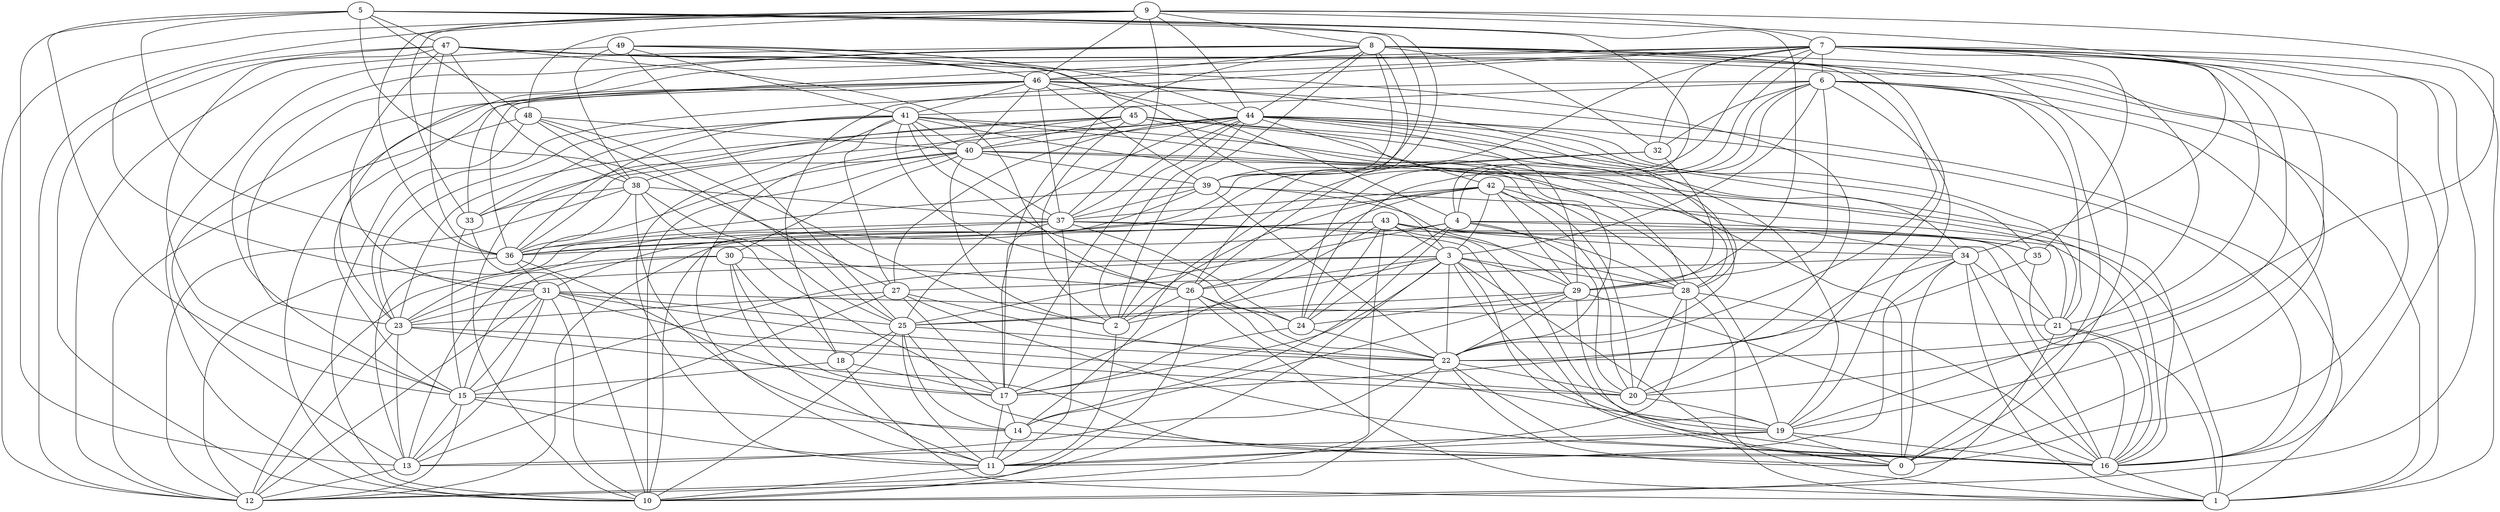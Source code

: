 digraph GG_graph {

subgraph G_graph {
edge [color = black]
"5" -> "4" [dir = none]
"5" -> "29" [dir = none]
"5" -> "26" [dir = none]
"5" -> "36" [dir = none]
"36" -> "17" [dir = none]
"35" -> "22" [dir = none]
"27" -> "16" [dir = none]
"27" -> "22" [dir = none]
"27" -> "17" [dir = none]
"22" -> "12" [dir = none]
"22" -> "20" [dir = none]
"22" -> "13" [dir = none]
"22" -> "16" [dir = none]
"34" -> "17" [dir = none]
"34" -> "0" [dir = none]
"34" -> "16" [dir = none]
"14" -> "11" [dir = none]
"9" -> "12" [dir = none]
"9" -> "7" [dir = none]
"9" -> "48" [dir = none]
"9" -> "37" [dir = none]
"9" -> "44" [dir = none]
"46" -> "15" [dir = none]
"46" -> "36" [dir = none]
"46" -> "1" [dir = none]
"46" -> "13" [dir = none]
"46" -> "41" [dir = none]
"46" -> "37" [dir = none]
"46" -> "28" [dir = none]
"37" -> "17" [dir = none]
"37" -> "24" [dir = none]
"37" -> "11" [dir = none]
"15" -> "11" [dir = none]
"15" -> "13" [dir = none]
"13" -> "12" [dir = none]
"40" -> "30" [dir = none]
"40" -> "39" [dir = none]
"40" -> "38" [dir = none]
"40" -> "13" [dir = none]
"40" -> "2" [dir = none]
"40" -> "21" [dir = none]
"17" -> "14" [dir = none]
"28" -> "1" [dir = none]
"41" -> "36" [dir = none]
"41" -> "24" [dir = none]
"41" -> "11" [dir = none]
"41" -> "0" [dir = none]
"41" -> "33" [dir = none]
"49" -> "46" [dir = none]
"49" -> "12" [dir = none]
"49" -> "38" [dir = none]
"42" -> "20" [dir = none]
"42" -> "16" [dir = none]
"42" -> "26" [dir = none]
"42" -> "2" [dir = none]
"42" -> "37" [dir = none]
"42" -> "28" [dir = none]
"42" -> "36" [dir = none]
"7" -> "39" [dir = none]
"7" -> "35" [dir = none]
"7" -> "6" [dir = none]
"7" -> "32" [dir = none]
"4" -> "28" [dir = none]
"4" -> "16" [dir = none]
"4" -> "24" [dir = none]
"4" -> "20" [dir = none]
"4" -> "14" [dir = none]
"24" -> "22" [dir = none]
"38" -> "25" [dir = none]
"38" -> "12" [dir = none]
"38" -> "33" [dir = none]
"8" -> "32" [dir = none]
"8" -> "23" [dir = none]
"8" -> "2" [dir = none]
"8" -> "19" [dir = none]
"8" -> "17" [dir = none]
"8" -> "0" [dir = none]
"8" -> "15" [dir = none]
"43" -> "21" [dir = none]
"43" -> "28" [dir = none]
"43" -> "31" [dir = none]
"43" -> "12" [dir = none]
"43" -> "3" [dir = none]
"43" -> "10" [dir = none]
"43" -> "19" [dir = none]
"43" -> "35" [dir = none]
"23" -> "16" [dir = none]
"23" -> "20" [dir = none]
"23" -> "13" [dir = none]
"44" -> "35" [dir = none]
"44" -> "2" [dir = none]
"44" -> "33" [dir = none]
"44" -> "42" [dir = none]
"44" -> "25" [dir = none]
"44" -> "17" [dir = none]
"16" -> "1" [dir = none]
"47" -> "12" [dir = none]
"47" -> "4" [dir = none]
"47" -> "38" [dir = none]
"47" -> "26" [dir = none]
"30" -> "18" [dir = none]
"30" -> "17" [dir = none]
"30" -> "15" [dir = none]
"30" -> "26" [dir = none]
"30" -> "12" [dir = none]
"45" -> "2" [dir = none]
"45" -> "23" [dir = none]
"45" -> "10" [dir = none]
"45" -> "28" [dir = none]
"6" -> "19" [dir = none]
"6" -> "21" [dir = none]
"6" -> "41" [dir = none]
"6" -> "16" [dir = none]
"6" -> "23" [dir = none]
"6" -> "0" [dir = none]
"3" -> "26" [dir = none]
"3" -> "19" [dir = none]
"3" -> "2" [dir = none]
"3" -> "22" [dir = none]
"3" -> "17" [dir = none]
"3" -> "28" [dir = none]
"3" -> "16" [dir = none]
"3" -> "12" [dir = none]
"3" -> "1" [dir = none]
"3" -> "29" [dir = none]
"26" -> "10" [dir = none]
"26" -> "2" [dir = none]
"26" -> "19" [dir = none]
"32" -> "29" [dir = none]
"32" -> "13" [dir = none]
"32" -> "2" [dir = none]
"25" -> "22" [dir = none]
"25" -> "10" [dir = none]
"25" -> "18" [dir = none]
"25" -> "11" [dir = none]
"48" -> "40" [dir = none]
"48" -> "25" [dir = none]
"39" -> "10" [dir = none]
"39" -> "1" [dir = none]
"39" -> "36" [dir = none]
"39" -> "37" [dir = none]
"18" -> "17" [dir = none]
"31" -> "21" [dir = none]
"31" -> "15" [dir = none]
"31" -> "22" [dir = none]
"31" -> "25" [dir = none]
"31" -> "13" [dir = none]
"37" -> "0" [dir = none]
"39" -> "22" [dir = none]
"36" -> "12" [dir = none]
"34" -> "27" [dir = none]
"44" -> "36" [dir = none]
"7" -> "16" [dir = none]
"37" -> "16" [dir = none]
"42" -> "19" [dir = none]
"34" -> "11" [dir = none]
"28" -> "25" [dir = none]
"46" -> "40" [dir = none]
"41" -> "37" [dir = none]
"45" -> "40" [dir = none]
"29" -> "16" [dir = none]
"23" -> "12" [dir = none]
"5" -> "13" [dir = none]
"8" -> "22" [dir = none]
"15" -> "12" [dir = none]
"8" -> "44" [dir = none]
"22" -> "0" [dir = none]
"4" -> "25" [dir = none]
"20" -> "19" [dir = none]
"25" -> "14" [dir = none]
"19" -> "13" [dir = none]
"19" -> "0" [dir = none]
"45" -> "16" [dir = none]
"48" -> "38" [dir = none]
"3" -> "15" [dir = none]
"6" -> "24" [dir = none]
"5" -> "39" [dir = none]
"6" -> "4" [dir = none]
"2" -> "11" [dir = none]
"43" -> "24" [dir = none]
"38" -> "17" [dir = none]
"41" -> "23" [dir = none]
"8" -> "46" [dir = none]
"31" -> "20" [dir = none]
"48" -> "12" [dir = none]
"41" -> "26" [dir = none]
"46" -> "39" [dir = none]
"47" -> "1" [dir = none]
"29" -> "22" [dir = none]
"9" -> "46" [dir = none]
"8" -> "10" [dir = none]
"44" -> "16" [dir = none]
"27" -> "23" [dir = none]
"49" -> "45" [dir = none]
"49" -> "25" [dir = none]
"25" -> "16" [dir = none]
"48" -> "2" [dir = none]
"44" -> "37" [dir = none]
"7" -> "14" [dir = none]
"44" -> "29" [dir = none]
"37" -> "23" [dir = none]
"28" -> "11" [dir = none]
"5" -> "27" [dir = none]
"5" -> "15" [dir = none]
"9" -> "31" [dir = none]
"27" -> "13" [dir = none]
"7" -> "1" [dir = none]
"9" -> "36" [dir = none]
"47" -> "10" [dir = none]
"43" -> "36" [dir = none]
"36" -> "31" [dir = none]
"5" -> "47" [dir = none]
"49" -> "41" [dir = none]
"9" -> "8" [dir = none]
"7" -> "20" [dir = none]
"8" -> "39" [dir = none]
"43" -> "17" [dir = none]
"44" -> "40" [dir = none]
"47" -> "0" [dir = none]
"38" -> "37" [dir = none]
"45" -> "34" [dir = none]
"7" -> "19" [dir = none]
"44" -> "22" [dir = none]
"48" -> "10" [dir = none]
"41" -> "27" [dir = none]
"31" -> "12" [dir = none]
"6" -> "1" [dir = none]
"44" -> "19" [dir = none]
"3" -> "23" [dir = none]
"33" -> "10" [dir = none]
"43" -> "34" [dir = none]
"41" -> "28" [dir = none]
"47" -> "46" [dir = none]
"29" -> "25" [dir = none]
"7" -> "24" [dir = none]
"4" -> "35" [dir = none]
"33" -> "15" [dir = none]
"29" -> "14" [dir = none]
"46" -> "10" [dir = none]
"40" -> "10" [dir = none]
"4" -> "36" [dir = none]
"35" -> "16" [dir = none]
"7" -> "23" [dir = none]
"7" -> "10" [dir = none]
"31" -> "23" [dir = none]
"8" -> "20" [dir = none]
"7" -> "0" [dir = none]
"42" -> "3" [dir = none]
"47" -> "36" [dir = none]
"9" -> "34" [dir = none]
"45" -> "11" [dir = none]
"21" -> "16" [dir = none]
"7" -> "33" [dir = none]
"41" -> "40" [dir = none]
"19" -> "16" [dir = none]
"6" -> "32" [dir = none]
"5" -> "48" [dir = none]
"38" -> "36" [dir = none]
"31" -> "10" [dir = none]
"8" -> "26" [dir = none]
"29" -> "24" [dir = none]
"6" -> "29" [dir = none]
"42" -> "29" [dir = none]
"11" -> "10" [dir = none]
"21" -> "1" [dir = none]
"26" -> "22" [dir = none]
"30" -> "11" [dir = none]
"46" -> "3" [dir = none]
"21" -> "10" [dir = none]
"44" -> "27" [dir = none]
"40" -> "34" [dir = none]
"34" -> "1" [dir = none]
"24" -> "17" [dir = none]
"7" -> "21" [dir = none]
"17" -> "11" [dir = none]
"34" -> "21" [dir = none]
"19" -> "11" [dir = none]
"18" -> "15" [dir = none]
"15" -> "14" [dir = none]
"38" -> "14" [dir = none]
"37" -> "36" [dir = none]
"28" -> "16" [dir = none]
"28" -> "20" [dir = none]
"47" -> "31" [dir = none]
"7" -> "46" [dir = none]
"9" -> "22" [dir = none]
"18" -> "1" [dir = none]
"47" -> "20" [dir = none]
"14" -> "0" [dir = none]
"45" -> "22" [dir = none]
"26" -> "1" [dir = none]
"39" -> "29" [dir = none]
"47" -> "15" [dir = none]
"6" -> "3" [dir = none]
"41" -> "20" [dir = none]
"9" -> "33" [dir = none]
"44" -> "21" [dir = none]
"7" -> "18" [dir = none]
"29" -> "0" [dir = none]
"49" -> "44" [dir = none]
}

}
